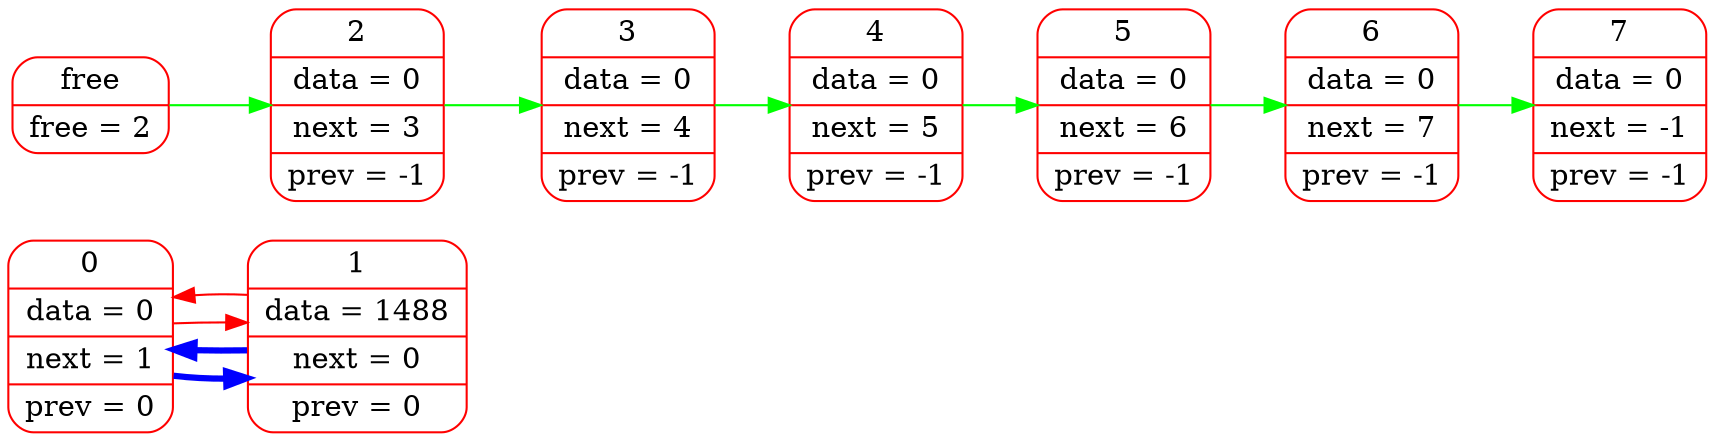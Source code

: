 digraph G{
rankdir=LR;
node[color="red",fontsize=14];
edge[color="blue",fontsize=12, penwidth=3];
elem0[shape="Mrecord", label="0 | data = 0 | next = 1 | prev = 0"];
elem1[shape="Mrecord", label="1 | data = 1488 | next = 0 | prev = 0"];
elem0->elem1->elem0;
edge[color="red",fontsize=12, penwidth=1];
elem0->elem1->elem0;edge[color="green",fontsize=12, penwidth=1];
free[shape="Mrecord", label="free | free = 2"];
elem2[shape="Mrecord", label="2 | data = 0 | next = 3 | prev = -1"];
elem3[shape="Mrecord", label="3 | data = 0 | next = 4 | prev = -1"];
elem4[shape="Mrecord", label="4 | data = 0 | next = 5 | prev = -1"];
elem5[shape="Mrecord", label="5 | data = 0 | next = 6 | prev = -1"];
elem6[shape="Mrecord", label="6 | data = 0 | next = 7 | prev = -1"];
elem7[shape="Mrecord", label="7 | data = 0 | next = -1 | prev = -1"];
free->elem2->elem3->elem4->elem5->elem6->elem7;
}
